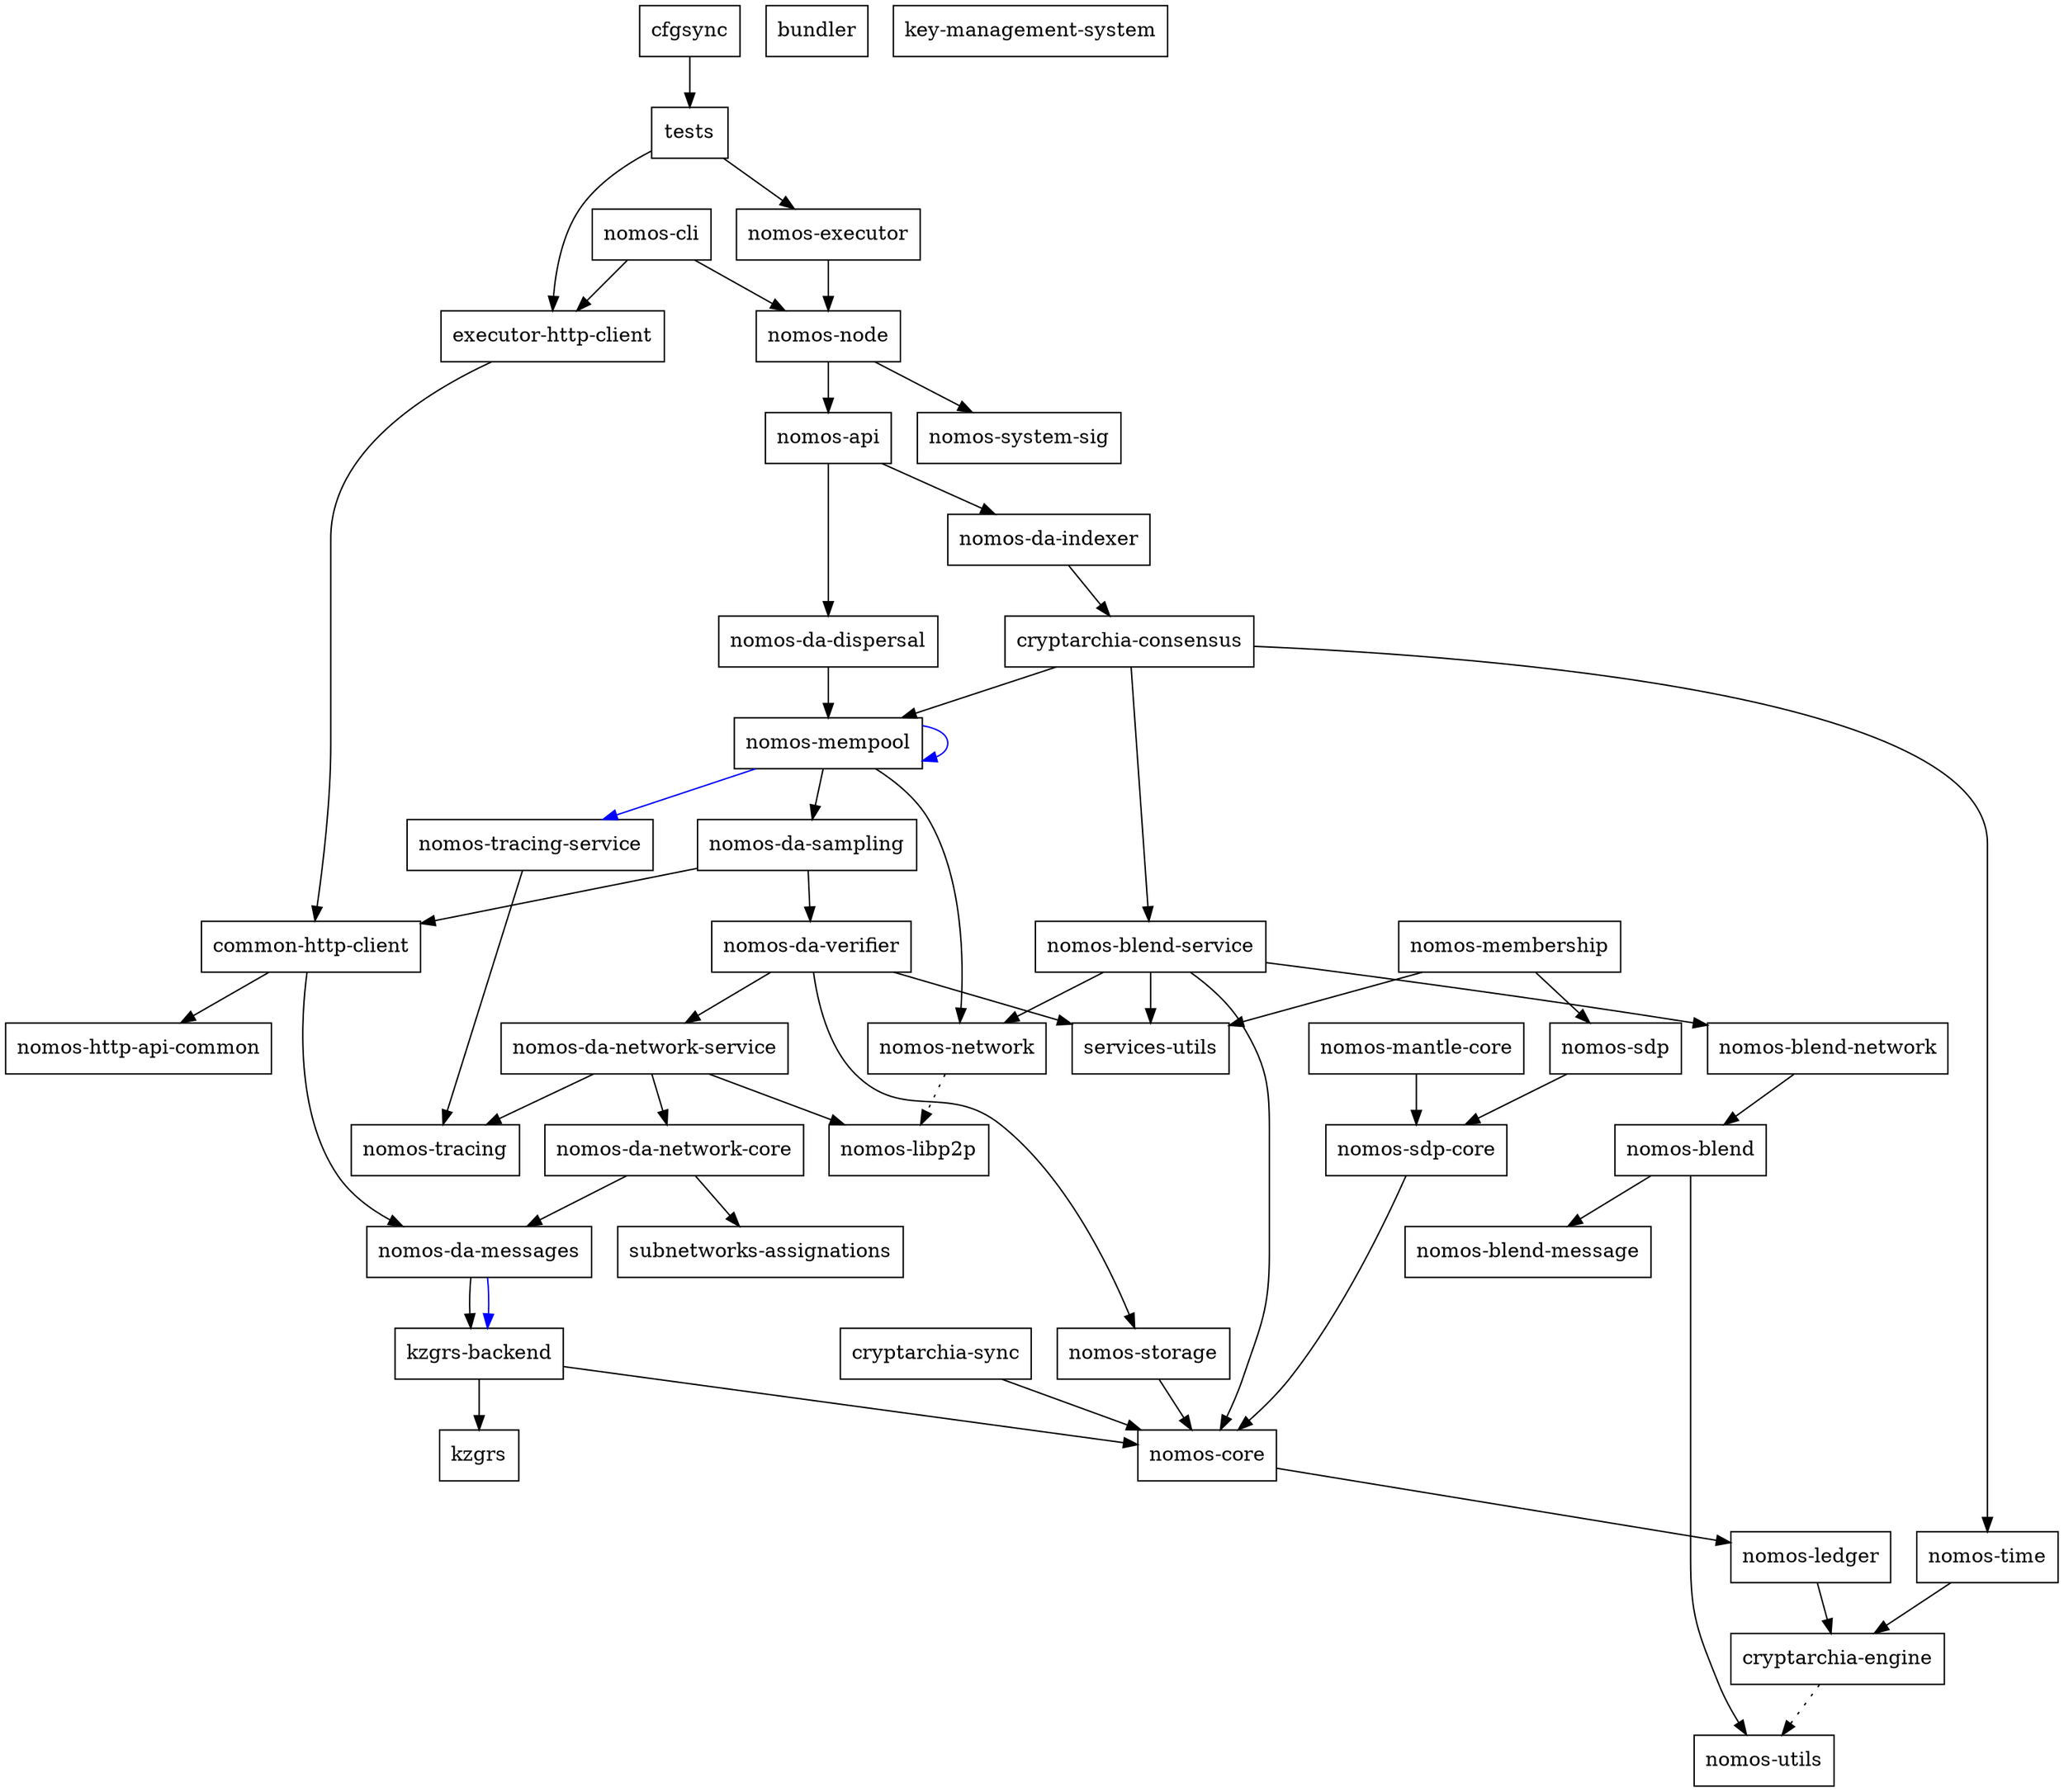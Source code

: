 digraph {
    0 [ label = "cryptarchia-engine" shape = box]
    1 [ label = "nomos-utils" shape = box]
    2 [ label = "cryptarchia-sync" shape = box]
    3 [ label = "nomos-core" shape = box]
    4 [ label = "nomos-ledger" shape = box]
    5 [ label = "nomos-http-api-common" shape = box]
    6 [ label = "nomos-executor" shape = box]
    7 [ label = "kzgrs-backend" shape = box]
    8 [ label = "kzgrs" shape = box]
    9 [ label = "nomos-api" shape = box]
    10 [ label = "cryptarchia-consensus" shape = box]
    11 [ label = "nomos-blend-service" shape = box]
    12 [ label = "nomos-blend" shape = box]
    13 [ label = "nomos-blend-message" shape = box]
    14 [ label = "nomos-blend-network" shape = box]
    15 [ label = "nomos-libp2p" shape = box]
    16 [ label = "nomos-network" shape = box]
    17 [ label = "services-utils" shape = box]
    18 [ label = "nomos-da-sampling" shape = box]
    19 [ label = "common-http-client" shape = box]
    20 [ label = "nomos-da-messages" shape = box]
    21 [ label = "nomos-da-network-core" shape = box]
    22 [ label = "subnetworks-assignations" shape = box]
    23 [ label = "nomos-da-network-service" shape = box]
    24 [ label = "nomos-tracing" shape = box]
    25 [ label = "nomos-da-verifier" shape = box]
    26 [ label = "nomos-storage" shape = box]
    27 [ label = "nomos-mempool" shape = box]
    28 [ label = "nomos-tracing-service" shape = box]
    29 [ label = "nomos-time" shape = box]
    30 [ label = "nomos-da-dispersal" shape = box]
    31 [ label = "nomos-da-indexer" shape = box]
    32 [ label = "nomos-node" shape = box]
    33 [ label = "nomos-system-sig" shape = box]
    34 [ label = "executor-http-client" shape = box]
    35 [ label = "bundler" shape = box]
    36 [ label = "nomos-cli" shape = box]
    37 [ label = "nomos-mantle-core" shape = box]
    38 [ label = "nomos-sdp-core" shape = box]
    39 [ label = "key-management-system" shape = box]
    40 [ label = "nomos-membership" shape = box]
    41 [ label = "nomos-sdp" shape = box]
    42 [ label = "cfgsync" shape = box]
    43 [ label = "tests" shape = box]
    0 -> 1 [ style = dotted]
    2 -> 3 [ ]
    3 -> 4 [ ]
    4 -> 0 [ ]
    6 -> 32 [ ]
    7 -> 8 [ ]
    7 -> 3 [ ]
    9 -> 30 [ ]
    9 -> 31 [ ]
    10 -> 11 [ ]
    10 -> 27 [ ]
    10 -> 29 [ ]
    11 -> 14 [ ]
    11 -> 3 [ ]
    11 -> 16 [ ]
    11 -> 17 [ ]
    12 -> 13 [ ]
    12 -> 1 [ ]
    14 -> 12 [ ]
    16 -> 15 [ style = dotted]
    18 -> 19 [ ]
    18 -> 25 [ ]
    19 -> 20 [ ]
    19 -> 5 [ ]
    20 -> 7 [ ]
    20 -> 7 [ color = blue]
    21 -> 20 [ ]
    21 -> 22 [ ]
    23 -> 21 [ ]
    23 -> 15 [ ]
    23 -> 24 [ ]
    25 -> 23 [ ]
    25 -> 26 [ ]
    25 -> 17 [ ]
    26 -> 3 [ ]
    27 -> 18 [ ]
    27 -> 27 [ color = blue]
    27 -> 16 [ ]
    27 -> 28 [ color = blue]
    28 -> 24 [ ]
    29 -> 0 [ ]
    30 -> 27 [ ]
    31 -> 10 [ ]
    32 -> 9 [ ]
    32 -> 33 [ ]
    34 -> 19 [ ]
    36 -> 34 [ ]
    36 -> 32 [ ]
    37 -> 38 [ ]
    38 -> 3 [ ]
    40 -> 41 [ ]
    40 -> 17 [ ]
    41 -> 38 [ ]
    42 -> 43 [ ]
    43 -> 34 [ ]
    43 -> 6 [ ]
}

